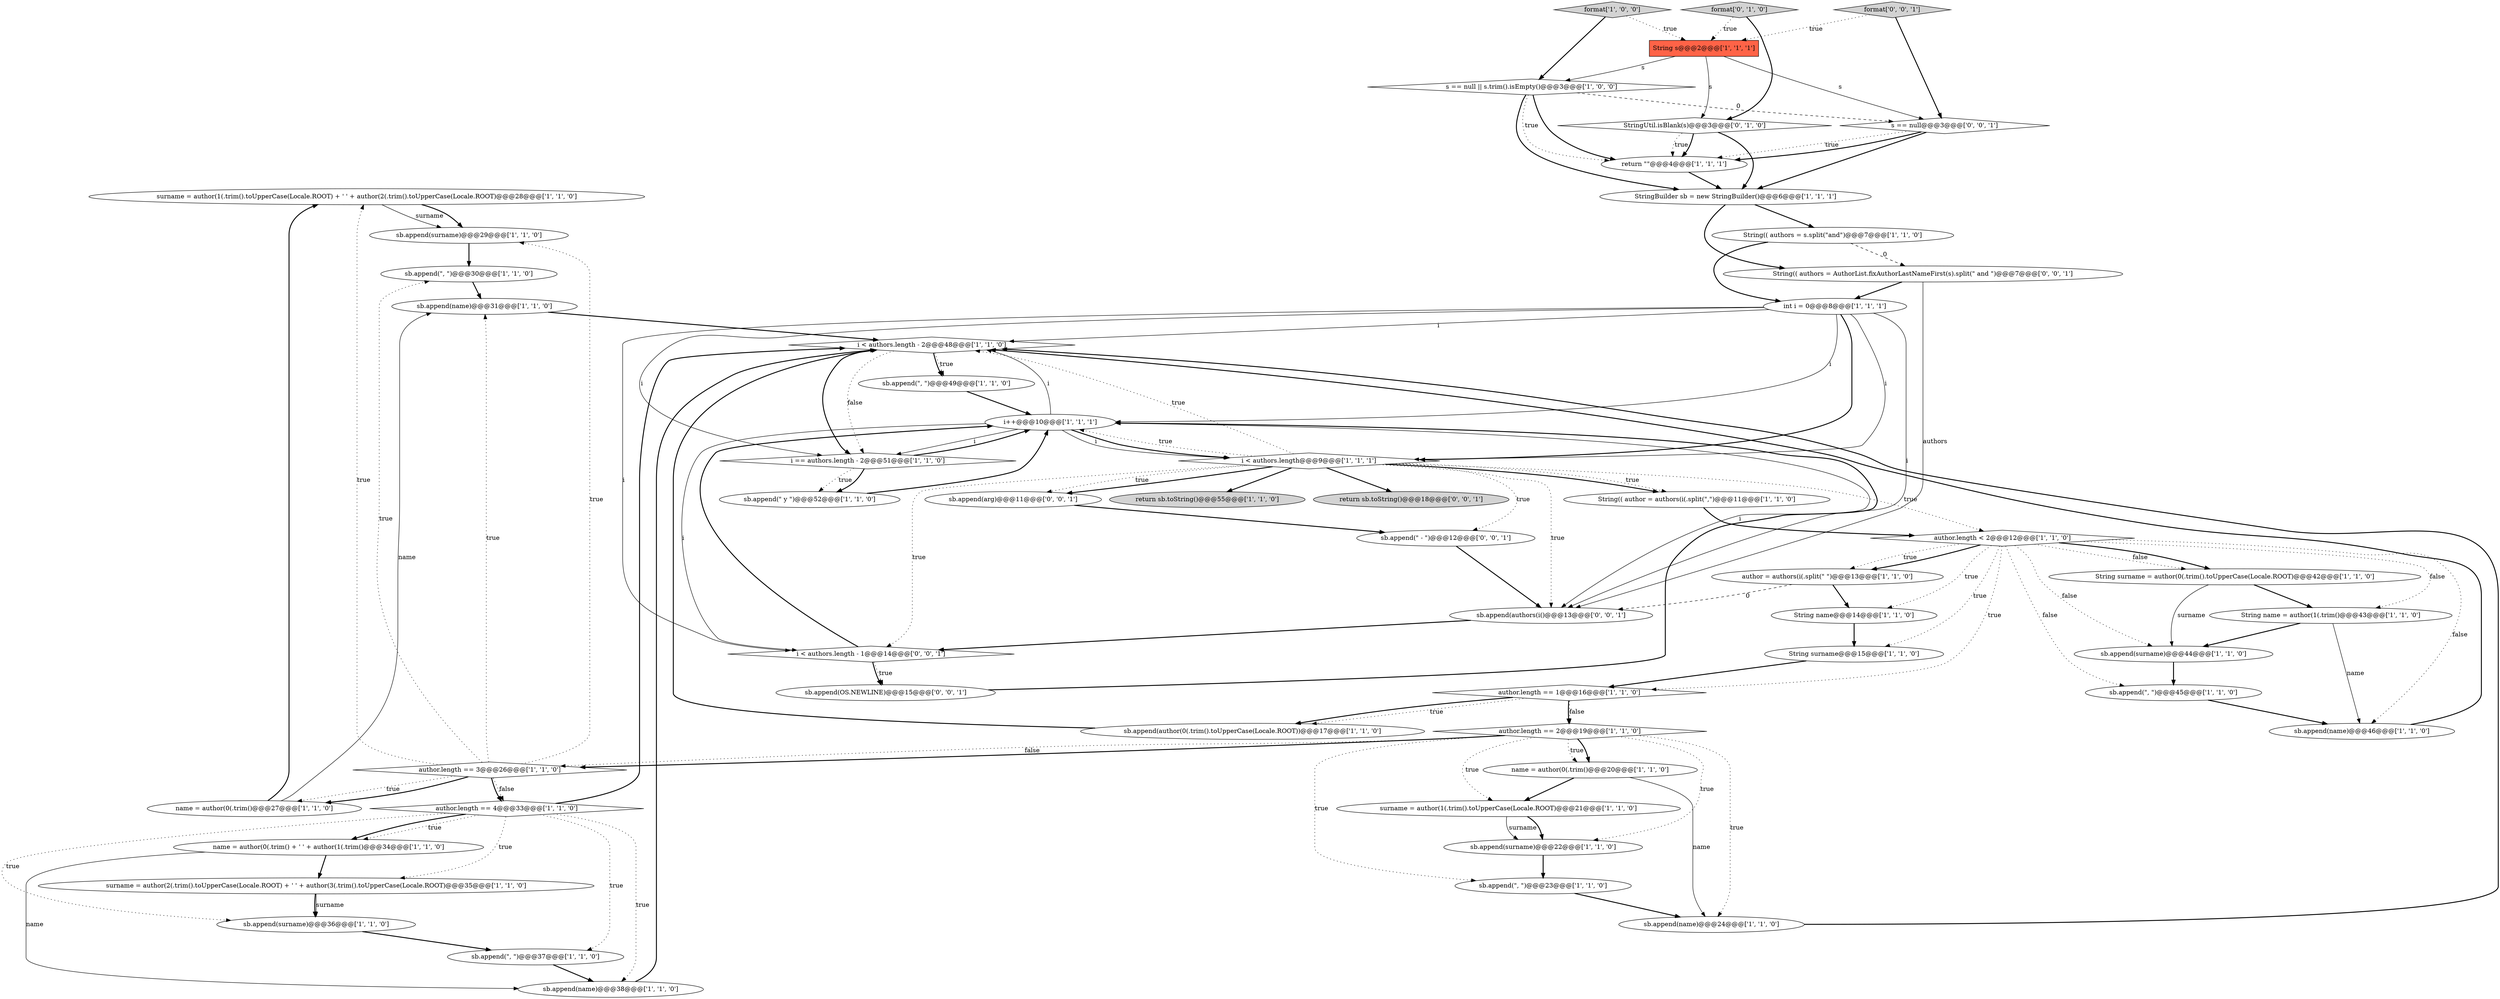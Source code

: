 digraph {
33 [style = filled, label = "surname = author(1(.trim().toUpperCase(Locale.ROOT) + ' ' + author(2(.trim().toUpperCase(Locale.ROOT)@@@28@@@['1', '1', '0']", fillcolor = white, shape = ellipse image = "AAA0AAABBB1BBB"];
40 [style = filled, label = "sb.append(surname)@@@29@@@['1', '1', '0']", fillcolor = white, shape = ellipse image = "AAA0AAABBB1BBB"];
32 [style = filled, label = "author.length == 4@@@33@@@['1', '1', '0']", fillcolor = white, shape = diamond image = "AAA0AAABBB1BBB"];
41 [style = filled, label = "surname = author(2(.trim().toUpperCase(Locale.ROOT) + ' ' + author(3(.trim().toUpperCase(Locale.ROOT)@@@35@@@['1', '1', '0']", fillcolor = white, shape = ellipse image = "AAA0AAABBB1BBB"];
51 [style = filled, label = "String(( authors = AuthorList.fixAuthorLastNameFirst(s).split(\" and \")@@@7@@@['0', '0', '1']", fillcolor = white, shape = ellipse image = "AAA0AAABBB3BBB"];
21 [style = filled, label = "String(( author = authors(i(.split(\",\")@@@11@@@['1', '1', '0']", fillcolor = white, shape = ellipse image = "AAA0AAABBB1BBB"];
5 [style = filled, label = "String name = author(1(.trim()@@@43@@@['1', '1', '0']", fillcolor = white, shape = ellipse image = "AAA0AAABBB1BBB"];
0 [style = filled, label = "sb.append(author(0(.trim().toUpperCase(Locale.ROOT))@@@17@@@['1', '1', '0']", fillcolor = white, shape = ellipse image = "AAA0AAABBB1BBB"];
12 [style = filled, label = "return sb.toString()@@@55@@@['1', '1', '0']", fillcolor = lightgray, shape = ellipse image = "AAA0AAABBB1BBB"];
48 [style = filled, label = "s == null@@@3@@@['0', '0', '1']", fillcolor = white, shape = diamond image = "AAA0AAABBB3BBB"];
43 [style = filled, label = "author.length == 1@@@16@@@['1', '1', '0']", fillcolor = white, shape = diamond image = "AAA0AAABBB1BBB"];
49 [style = filled, label = "format['0', '0', '1']", fillcolor = lightgray, shape = diamond image = "AAA0AAABBB3BBB"];
24 [style = filled, label = "String name@@@14@@@['1', '1', '0']", fillcolor = white, shape = ellipse image = "AAA0AAABBB1BBB"];
10 [style = filled, label = "sb.append(name)@@@24@@@['1', '1', '0']", fillcolor = white, shape = ellipse image = "AAA0AAABBB1BBB"];
37 [style = filled, label = "author.length == 3@@@26@@@['1', '1', '0']", fillcolor = white, shape = diamond image = "AAA0AAABBB1BBB"];
7 [style = filled, label = "String s@@@2@@@['1', '1', '1']", fillcolor = tomato, shape = box image = "AAA0AAABBB1BBB"];
42 [style = filled, label = "String(( authors = s.split(\"and\")@@@7@@@['1', '1', '0']", fillcolor = white, shape = ellipse image = "AAA0AAABBB1BBB"];
39 [style = filled, label = "sb.append(surname)@@@44@@@['1', '1', '0']", fillcolor = white, shape = ellipse image = "AAA0AAABBB1BBB"];
11 [style = filled, label = "sb.append(\", \")@@@23@@@['1', '1', '0']", fillcolor = white, shape = ellipse image = "AAA0AAABBB1BBB"];
36 [style = filled, label = "s == null || s.trim().isEmpty()@@@3@@@['1', '0', '0']", fillcolor = white, shape = diamond image = "AAA0AAABBB1BBB"];
54 [style = filled, label = "sb.append(OS.NEWLINE)@@@15@@@['0', '0', '1']", fillcolor = white, shape = ellipse image = "AAA0AAABBB3BBB"];
2 [style = filled, label = "sb.append(surname)@@@36@@@['1', '1', '0']", fillcolor = white, shape = ellipse image = "AAA0AAABBB1BBB"];
35 [style = filled, label = "sb.append(\", \")@@@49@@@['1', '1', '0']", fillcolor = white, shape = ellipse image = "AAA0AAABBB1BBB"];
46 [style = filled, label = "return sb.toString()@@@18@@@['0', '0', '1']", fillcolor = lightgray, shape = ellipse image = "AAA0AAABBB3BBB"];
52 [style = filled, label = "sb.append(arg)@@@11@@@['0', '0', '1']", fillcolor = white, shape = ellipse image = "AAA0AAABBB3BBB"];
3 [style = filled, label = "sb.append(surname)@@@22@@@['1', '1', '0']", fillcolor = white, shape = ellipse image = "AAA0AAABBB1BBB"];
14 [style = filled, label = "sb.append(name)@@@38@@@['1', '1', '0']", fillcolor = white, shape = ellipse image = "AAA0AAABBB1BBB"];
13 [style = filled, label = "name = author(0(.trim()@@@27@@@['1', '1', '0']", fillcolor = white, shape = ellipse image = "AAA0AAABBB1BBB"];
53 [style = filled, label = "i < authors.length - 1@@@14@@@['0', '0', '1']", fillcolor = white, shape = diamond image = "AAA0AAABBB3BBB"];
47 [style = filled, label = "sb.append(authors(i()@@@13@@@['0', '0', '1']", fillcolor = white, shape = ellipse image = "AAA0AAABBB3BBB"];
50 [style = filled, label = "sb.append(\" - \")@@@12@@@['0', '0', '1']", fillcolor = white, shape = ellipse image = "AAA0AAABBB3BBB"];
16 [style = filled, label = "sb.append(name)@@@31@@@['1', '1', '0']", fillcolor = white, shape = ellipse image = "AAA0AAABBB1BBB"];
44 [style = filled, label = "StringUtil.isBlank(s)@@@3@@@['0', '1', '0']", fillcolor = white, shape = diamond image = "AAA0AAABBB2BBB"];
4 [style = filled, label = "author.length == 2@@@19@@@['1', '1', '0']", fillcolor = white, shape = diamond image = "AAA0AAABBB1BBB"];
38 [style = filled, label = "name = author(0(.trim() + ' ' + author(1(.trim()@@@34@@@['1', '1', '0']", fillcolor = white, shape = ellipse image = "AAA0AAABBB1BBB"];
20 [style = filled, label = "sb.append(\", \")@@@30@@@['1', '1', '0']", fillcolor = white, shape = ellipse image = "AAA0AAABBB1BBB"];
15 [style = filled, label = "int i = 0@@@8@@@['1', '1', '1']", fillcolor = white, shape = ellipse image = "AAA0AAABBB1BBB"];
28 [style = filled, label = "format['1', '0', '0']", fillcolor = lightgray, shape = diamond image = "AAA0AAABBB1BBB"];
30 [style = filled, label = "i == authors.length - 2@@@51@@@['1', '1', '0']", fillcolor = white, shape = diamond image = "AAA0AAABBB1BBB"];
1 [style = filled, label = "surname = author(1(.trim().toUpperCase(Locale.ROOT)@@@21@@@['1', '1', '0']", fillcolor = white, shape = ellipse image = "AAA0AAABBB1BBB"];
25 [style = filled, label = "author.length < 2@@@12@@@['1', '1', '0']", fillcolor = white, shape = diamond image = "AAA0AAABBB1BBB"];
34 [style = filled, label = "i < authors.length@@@9@@@['1', '1', '1']", fillcolor = white, shape = diamond image = "AAA0AAABBB1BBB"];
17 [style = filled, label = "String surname@@@15@@@['1', '1', '0']", fillcolor = white, shape = ellipse image = "AAA0AAABBB1BBB"];
23 [style = filled, label = "i < authors.length - 2@@@48@@@['1', '1', '0']", fillcolor = white, shape = diamond image = "AAA0AAABBB1BBB"];
19 [style = filled, label = "StringBuilder sb = new StringBuilder()@@@6@@@['1', '1', '1']", fillcolor = white, shape = ellipse image = "AAA0AAABBB1BBB"];
29 [style = filled, label = "sb.append(\", \")@@@45@@@['1', '1', '0']", fillcolor = white, shape = ellipse image = "AAA0AAABBB1BBB"];
26 [style = filled, label = "return \"\"@@@4@@@['1', '1', '1']", fillcolor = white, shape = ellipse image = "AAA0AAABBB1BBB"];
6 [style = filled, label = "sb.append(\", \")@@@37@@@['1', '1', '0']", fillcolor = white, shape = ellipse image = "AAA0AAABBB1BBB"];
18 [style = filled, label = "String surname = author(0(.trim().toUpperCase(Locale.ROOT)@@@42@@@['1', '1', '0']", fillcolor = white, shape = ellipse image = "AAA0AAABBB1BBB"];
22 [style = filled, label = "sb.append(name)@@@46@@@['1', '1', '0']", fillcolor = white, shape = ellipse image = "AAA0AAABBB1BBB"];
31 [style = filled, label = "author = authors(i(.split(\" \")@@@13@@@['1', '1', '0']", fillcolor = white, shape = ellipse image = "AAA0AAABBB1BBB"];
27 [style = filled, label = "name = author(0(.trim()@@@20@@@['1', '1', '0']", fillcolor = white, shape = ellipse image = "AAA0AAABBB1BBB"];
9 [style = filled, label = "i++@@@10@@@['1', '1', '1']", fillcolor = white, shape = ellipse image = "AAA0AAABBB1BBB"];
8 [style = filled, label = "sb.append(\" y \")@@@52@@@['1', '1', '0']", fillcolor = white, shape = ellipse image = "AAA0AAABBB1BBB"];
45 [style = filled, label = "format['0', '1', '0']", fillcolor = lightgray, shape = diamond image = "AAA0AAABBB2BBB"];
23->30 [style = bold, label=""];
34->9 [style = dotted, label="true"];
32->23 [style = bold, label=""];
43->4 [style = bold, label=""];
25->43 [style = dotted, label="true"];
33->40 [style = solid, label="surname"];
10->23 [style = bold, label=""];
23->35 [style = dotted, label="true"];
37->13 [style = dotted, label="true"];
25->18 [style = dotted, label="false"];
38->41 [style = bold, label=""];
25->17 [style = dotted, label="true"];
34->52 [style = dotted, label="true"];
0->23 [style = bold, label=""];
9->23 [style = solid, label="i"];
53->54 [style = dotted, label="true"];
21->25 [style = bold, label=""];
25->29 [style = dotted, label="false"];
7->48 [style = solid, label="s"];
15->30 [style = solid, label="i"];
16->23 [style = bold, label=""];
37->20 [style = dotted, label="true"];
15->34 [style = solid, label="i"];
4->27 [style = dotted, label="true"];
34->23 [style = dotted, label="true"];
44->26 [style = dotted, label="true"];
15->34 [style = bold, label=""];
41->2 [style = solid, label="surname"];
9->34 [style = bold, label=""];
48->26 [style = dotted, label="true"];
34->47 [style = dotted, label="true"];
1->3 [style = solid, label="surname"];
13->16 [style = solid, label="name"];
25->5 [style = dotted, label="false"];
43->4 [style = dotted, label="false"];
9->53 [style = solid, label="i"];
34->25 [style = dotted, label="true"];
32->38 [style = bold, label=""];
53->9 [style = bold, label=""];
20->16 [style = bold, label=""];
36->19 [style = bold, label=""];
36->48 [style = dashed, label="0"];
30->8 [style = dotted, label="true"];
32->14 [style = dotted, label="true"];
31->47 [style = dashed, label="0"];
27->10 [style = solid, label="name"];
37->32 [style = bold, label=""];
7->44 [style = solid, label="s"];
37->13 [style = bold, label=""];
26->19 [style = bold, label=""];
36->26 [style = dotted, label="true"];
44->19 [style = bold, label=""];
6->14 [style = bold, label=""];
45->7 [style = dotted, label="true"];
37->32 [style = dotted, label="false"];
7->36 [style = solid, label="s"];
34->52 [style = bold, label=""];
14->23 [style = bold, label=""];
32->38 [style = dotted, label="true"];
35->9 [style = bold, label=""];
19->42 [style = bold, label=""];
34->21 [style = bold, label=""];
5->39 [style = bold, label=""];
49->7 [style = dotted, label="true"];
15->23 [style = solid, label="i"];
18->39 [style = solid, label="surname"];
19->51 [style = bold, label=""];
53->54 [style = bold, label=""];
15->53 [style = solid, label="i"];
37->40 [style = dotted, label="true"];
32->2 [style = dotted, label="true"];
45->44 [style = bold, label=""];
4->3 [style = dotted, label="true"];
41->2 [style = bold, label=""];
4->27 [style = bold, label=""];
25->39 [style = dotted, label="false"];
24->17 [style = bold, label=""];
4->11 [style = dotted, label="true"];
15->9 [style = solid, label="i"];
4->1 [style = dotted, label="true"];
32->41 [style = dotted, label="true"];
25->31 [style = dotted, label="true"];
25->18 [style = bold, label=""];
25->22 [style = dotted, label="false"];
33->40 [style = bold, label=""];
23->35 [style = bold, label=""];
37->16 [style = dotted, label="true"];
11->10 [style = bold, label=""];
37->33 [style = dotted, label="true"];
34->50 [style = dotted, label="true"];
42->51 [style = dashed, label="0"];
39->29 [style = bold, label=""];
2->6 [style = bold, label=""];
25->31 [style = bold, label=""];
15->47 [style = solid, label="i"];
49->48 [style = bold, label=""];
9->30 [style = solid, label="i"];
43->0 [style = bold, label=""];
9->47 [style = solid, label="i"];
44->26 [style = bold, label=""];
51->15 [style = bold, label=""];
38->14 [style = solid, label="name"];
3->11 [style = bold, label=""];
8->9 [style = bold, label=""];
23->30 [style = dotted, label="false"];
9->34 [style = solid, label="i"];
48->19 [style = bold, label=""];
17->43 [style = bold, label=""];
28->7 [style = dotted, label="true"];
4->10 [style = dotted, label="true"];
30->9 [style = bold, label=""];
50->47 [style = bold, label=""];
18->5 [style = bold, label=""];
47->53 [style = bold, label=""];
13->33 [style = bold, label=""];
5->22 [style = solid, label="name"];
51->47 [style = solid, label="authors"];
52->50 [style = bold, label=""];
4->37 [style = bold, label=""];
32->6 [style = dotted, label="true"];
48->26 [style = bold, label=""];
43->0 [style = dotted, label="true"];
1->3 [style = bold, label=""];
54->9 [style = bold, label=""];
27->1 [style = bold, label=""];
28->36 [style = bold, label=""];
34->46 [style = bold, label=""];
25->24 [style = dotted, label="true"];
36->26 [style = bold, label=""];
34->12 [style = bold, label=""];
4->37 [style = dotted, label="false"];
29->22 [style = bold, label=""];
42->15 [style = bold, label=""];
31->24 [style = bold, label=""];
22->23 [style = bold, label=""];
30->8 [style = bold, label=""];
34->21 [style = dotted, label="true"];
40->20 [style = bold, label=""];
34->53 [style = dotted, label="true"];
}
